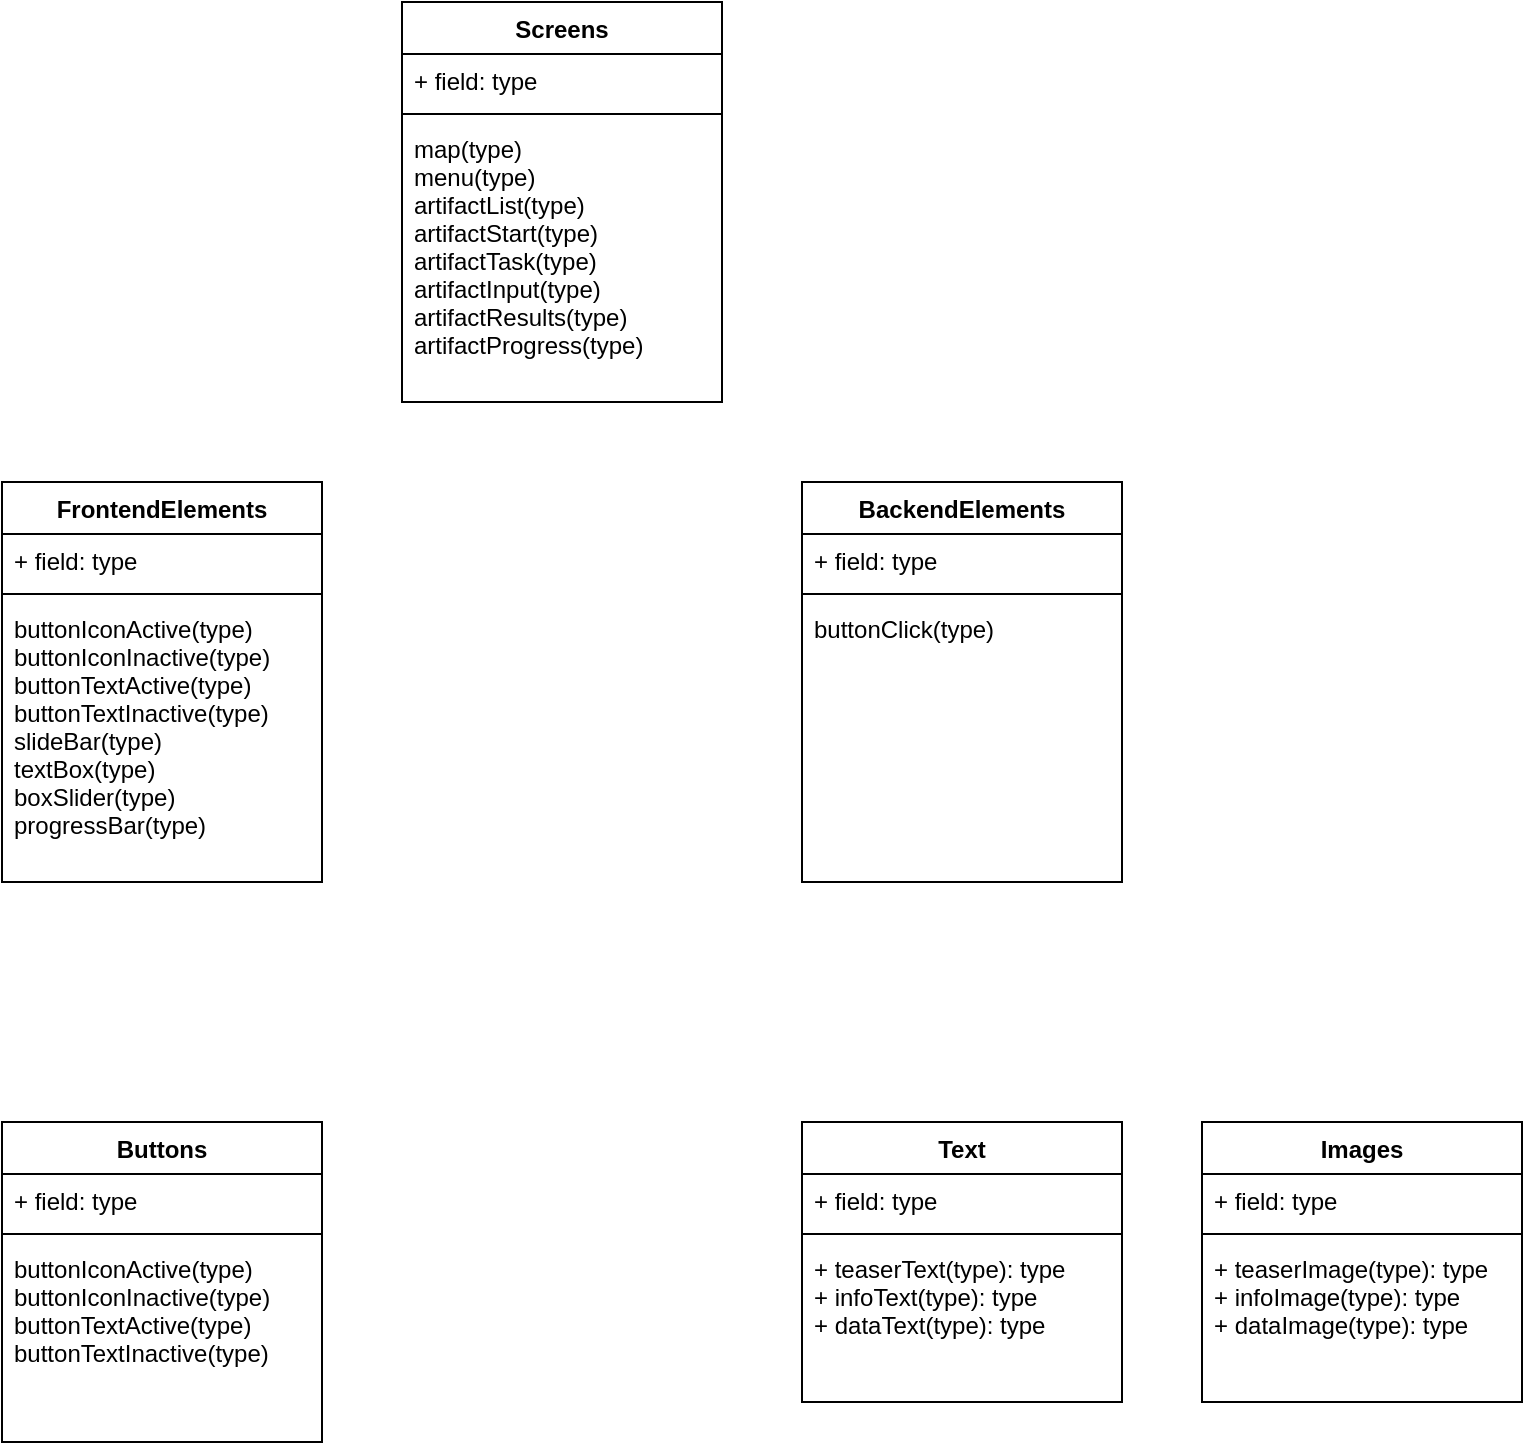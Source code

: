 <mxfile>
    <diagram id="RA13KTqHYpOi1XIa7fJ6" name="Page-1">
        <mxGraphModel dx="871" dy="659" grid="1" gridSize="10" guides="1" tooltips="1" connect="1" arrows="1" fold="1" page="1" pageScale="1" pageWidth="827" pageHeight="1169" background="none" math="0" shadow="0">
            <root>
                <mxCell id="0"/>
                <mxCell id="1" parent="0"/>
                <mxCell id="KHYODTbMF9Uqt2tRHVDx-13" value="FrontendElements" style="swimlane;fontStyle=1;align=center;verticalAlign=top;childLayout=stackLayout;horizontal=1;startSize=26;horizontalStack=0;resizeParent=1;resizeParentMax=0;resizeLast=0;collapsible=1;marginBottom=0;" vertex="1" parent="1">
                    <mxGeometry x="80" y="280" width="160" height="200" as="geometry"/>
                </mxCell>
                <mxCell id="KHYODTbMF9Uqt2tRHVDx-14" value="+ field: type" style="text;strokeColor=none;fillColor=none;align=left;verticalAlign=top;spacingLeft=4;spacingRight=4;overflow=hidden;rotatable=0;points=[[0,0.5],[1,0.5]];portConstraint=eastwest;" vertex="1" parent="KHYODTbMF9Uqt2tRHVDx-13">
                    <mxGeometry y="26" width="160" height="26" as="geometry"/>
                </mxCell>
                <mxCell id="KHYODTbMF9Uqt2tRHVDx-15" value="" style="line;strokeWidth=1;fillColor=none;align=left;verticalAlign=middle;spacingTop=-1;spacingLeft=3;spacingRight=3;rotatable=0;labelPosition=right;points=[];portConstraint=eastwest;" vertex="1" parent="KHYODTbMF9Uqt2tRHVDx-13">
                    <mxGeometry y="52" width="160" height="8" as="geometry"/>
                </mxCell>
                <mxCell id="KHYODTbMF9Uqt2tRHVDx-16" value="buttonIconActive(type)&#10;buttonIconInactive(type)&#10;buttonTextActive(type)&#10;buttonTextInactive(type)&#10;slideBar(type)&#10;textBox(type)&#10;boxSlider(type)&#10;progressBar(type)&#10;&#10;&#10;" style="text;strokeColor=none;fillColor=none;align=left;verticalAlign=top;spacingLeft=4;spacingRight=4;overflow=hidden;rotatable=0;points=[[0,0.5],[1,0.5]];portConstraint=eastwest;" vertex="1" parent="KHYODTbMF9Uqt2tRHVDx-13">
                    <mxGeometry y="60" width="160" height="140" as="geometry"/>
                </mxCell>
                <mxCell id="KHYODTbMF9Uqt2tRHVDx-17" value="Screens" style="swimlane;fontStyle=1;align=center;verticalAlign=top;childLayout=stackLayout;horizontal=1;startSize=26;horizontalStack=0;resizeParent=1;resizeParentMax=0;resizeLast=0;collapsible=1;marginBottom=0;" vertex="1" parent="1">
                    <mxGeometry x="280" y="40" width="160" height="200" as="geometry">
                        <mxRectangle x="280" y="40" width="80" height="26" as="alternateBounds"/>
                    </mxGeometry>
                </mxCell>
                <mxCell id="KHYODTbMF9Uqt2tRHVDx-18" value="+ field: type" style="text;strokeColor=none;fillColor=none;align=left;verticalAlign=top;spacingLeft=4;spacingRight=4;overflow=hidden;rotatable=0;points=[[0,0.5],[1,0.5]];portConstraint=eastwest;" vertex="1" parent="KHYODTbMF9Uqt2tRHVDx-17">
                    <mxGeometry y="26" width="160" height="26" as="geometry"/>
                </mxCell>
                <mxCell id="KHYODTbMF9Uqt2tRHVDx-19" value="" style="line;strokeWidth=1;fillColor=none;align=left;verticalAlign=middle;spacingTop=-1;spacingLeft=3;spacingRight=3;rotatable=0;labelPosition=right;points=[];portConstraint=eastwest;" vertex="1" parent="KHYODTbMF9Uqt2tRHVDx-17">
                    <mxGeometry y="52" width="160" height="8" as="geometry"/>
                </mxCell>
                <mxCell id="KHYODTbMF9Uqt2tRHVDx-20" value="map(type)&#10;menu(type)&#10;artifactList(type)&#10;artifactStart(type)&#10;artifactTask(type)&#10;artifactInput(type)&#10;artifactResults(type)&#10;artifactProgress(type)" style="text;strokeColor=none;fillColor=none;align=left;verticalAlign=top;spacingLeft=4;spacingRight=4;overflow=hidden;rotatable=0;points=[[0,0.5],[1,0.5]];portConstraint=eastwest;" vertex="1" parent="KHYODTbMF9Uqt2tRHVDx-17">
                    <mxGeometry y="60" width="160" height="140" as="geometry"/>
                </mxCell>
                <mxCell id="0L_TFeR_9ZBRaMzoQOi--1" value="BackendElements" style="swimlane;fontStyle=1;align=center;verticalAlign=top;childLayout=stackLayout;horizontal=1;startSize=26;horizontalStack=0;resizeParent=1;resizeParentMax=0;resizeLast=0;collapsible=1;marginBottom=0;" vertex="1" parent="1">
                    <mxGeometry x="480" y="280" width="160" height="200" as="geometry"/>
                </mxCell>
                <mxCell id="0L_TFeR_9ZBRaMzoQOi--2" value="+ field: type" style="text;strokeColor=none;fillColor=none;align=left;verticalAlign=top;spacingLeft=4;spacingRight=4;overflow=hidden;rotatable=0;points=[[0,0.5],[1,0.5]];portConstraint=eastwest;" vertex="1" parent="0L_TFeR_9ZBRaMzoQOi--1">
                    <mxGeometry y="26" width="160" height="26" as="geometry"/>
                </mxCell>
                <mxCell id="0L_TFeR_9ZBRaMzoQOi--3" value="" style="line;strokeWidth=1;fillColor=none;align=left;verticalAlign=middle;spacingTop=-1;spacingLeft=3;spacingRight=3;rotatable=0;labelPosition=right;points=[];portConstraint=eastwest;" vertex="1" parent="0L_TFeR_9ZBRaMzoQOi--1">
                    <mxGeometry y="52" width="160" height="8" as="geometry"/>
                </mxCell>
                <mxCell id="0L_TFeR_9ZBRaMzoQOi--4" value="buttonClick(type)&#10;" style="text;strokeColor=none;fillColor=none;align=left;verticalAlign=top;spacingLeft=4;spacingRight=4;overflow=hidden;rotatable=0;points=[[0,0.5],[1,0.5]];portConstraint=eastwest;" vertex="1" parent="0L_TFeR_9ZBRaMzoQOi--1">
                    <mxGeometry y="60" width="160" height="140" as="geometry"/>
                </mxCell>
                <mxCell id="Ra7bvV68JaBzXS9XZ_pZ-5" value="Images" style="swimlane;fontStyle=1;align=center;verticalAlign=top;childLayout=stackLayout;horizontal=1;startSize=26;horizontalStack=0;resizeParent=1;resizeParentMax=0;resizeLast=0;collapsible=1;marginBottom=0;" vertex="1" parent="1">
                    <mxGeometry x="680" y="600" width="160" height="140" as="geometry"/>
                </mxCell>
                <mxCell id="Ra7bvV68JaBzXS9XZ_pZ-6" value="+ field: type" style="text;strokeColor=none;fillColor=none;align=left;verticalAlign=top;spacingLeft=4;spacingRight=4;overflow=hidden;rotatable=0;points=[[0,0.5],[1,0.5]];portConstraint=eastwest;" vertex="1" parent="Ra7bvV68JaBzXS9XZ_pZ-5">
                    <mxGeometry y="26" width="160" height="26" as="geometry"/>
                </mxCell>
                <mxCell id="Ra7bvV68JaBzXS9XZ_pZ-7" value="" style="line;strokeWidth=1;fillColor=none;align=left;verticalAlign=middle;spacingTop=-1;spacingLeft=3;spacingRight=3;rotatable=0;labelPosition=right;points=[];portConstraint=eastwest;" vertex="1" parent="Ra7bvV68JaBzXS9XZ_pZ-5">
                    <mxGeometry y="52" width="160" height="8" as="geometry"/>
                </mxCell>
                <mxCell id="Ra7bvV68JaBzXS9XZ_pZ-8" value="+ teaserImage(type): type&#10;+ infoImage(type): type&#10;+ dataImage(type): type" style="text;strokeColor=none;fillColor=none;align=left;verticalAlign=top;spacingLeft=4;spacingRight=4;overflow=hidden;rotatable=0;points=[[0,0.5],[1,0.5]];portConstraint=eastwest;" vertex="1" parent="Ra7bvV68JaBzXS9XZ_pZ-5">
                    <mxGeometry y="60" width="160" height="80" as="geometry"/>
                </mxCell>
                <mxCell id="Ra7bvV68JaBzXS9XZ_pZ-9" value="Text" style="swimlane;fontStyle=1;align=center;verticalAlign=top;childLayout=stackLayout;horizontal=1;startSize=26;horizontalStack=0;resizeParent=1;resizeParentMax=0;resizeLast=0;collapsible=1;marginBottom=0;" vertex="1" parent="1">
                    <mxGeometry x="480" y="600" width="160" height="140" as="geometry"/>
                </mxCell>
                <mxCell id="Ra7bvV68JaBzXS9XZ_pZ-10" value="+ field: type" style="text;strokeColor=none;fillColor=none;align=left;verticalAlign=top;spacingLeft=4;spacingRight=4;overflow=hidden;rotatable=0;points=[[0,0.5],[1,0.5]];portConstraint=eastwest;" vertex="1" parent="Ra7bvV68JaBzXS9XZ_pZ-9">
                    <mxGeometry y="26" width="160" height="26" as="geometry"/>
                </mxCell>
                <mxCell id="Ra7bvV68JaBzXS9XZ_pZ-11" value="" style="line;strokeWidth=1;fillColor=none;align=left;verticalAlign=middle;spacingTop=-1;spacingLeft=3;spacingRight=3;rotatable=0;labelPosition=right;points=[];portConstraint=eastwest;" vertex="1" parent="Ra7bvV68JaBzXS9XZ_pZ-9">
                    <mxGeometry y="52" width="160" height="8" as="geometry"/>
                </mxCell>
                <mxCell id="Ra7bvV68JaBzXS9XZ_pZ-12" value="+ teaserText(type): type&#10;+ infoText(type): type&#10;+ dataText(type): type" style="text;strokeColor=none;fillColor=none;align=left;verticalAlign=top;spacingLeft=4;spacingRight=4;overflow=hidden;rotatable=0;points=[[0,0.5],[1,0.5]];portConstraint=eastwest;" vertex="1" parent="Ra7bvV68JaBzXS9XZ_pZ-9">
                    <mxGeometry y="60" width="160" height="80" as="geometry"/>
                </mxCell>
                <mxCell id="Ra7bvV68JaBzXS9XZ_pZ-14" value="Buttons" style="swimlane;fontStyle=1;align=center;verticalAlign=top;childLayout=stackLayout;horizontal=1;startSize=26;horizontalStack=0;resizeParent=1;resizeParentMax=0;resizeLast=0;collapsible=1;marginBottom=0;" vertex="1" parent="1">
                    <mxGeometry x="80" y="600" width="160" height="160" as="geometry"/>
                </mxCell>
                <mxCell id="Ra7bvV68JaBzXS9XZ_pZ-15" value="+ field: type" style="text;strokeColor=none;fillColor=none;align=left;verticalAlign=top;spacingLeft=4;spacingRight=4;overflow=hidden;rotatable=0;points=[[0,0.5],[1,0.5]];portConstraint=eastwest;" vertex="1" parent="Ra7bvV68JaBzXS9XZ_pZ-14">
                    <mxGeometry y="26" width="160" height="26" as="geometry"/>
                </mxCell>
                <mxCell id="Ra7bvV68JaBzXS9XZ_pZ-16" value="" style="line;strokeWidth=1;fillColor=none;align=left;verticalAlign=middle;spacingTop=-1;spacingLeft=3;spacingRight=3;rotatable=0;labelPosition=right;points=[];portConstraint=eastwest;" vertex="1" parent="Ra7bvV68JaBzXS9XZ_pZ-14">
                    <mxGeometry y="52" width="160" height="8" as="geometry"/>
                </mxCell>
                <mxCell id="Ra7bvV68JaBzXS9XZ_pZ-17" value="buttonIconActive(type)&#10;buttonIconInactive(type)&#10;buttonTextActive(type)&#10;buttonTextInactive(type)" style="text;strokeColor=none;fillColor=none;align=left;verticalAlign=top;spacingLeft=4;spacingRight=4;overflow=hidden;rotatable=0;points=[[0,0.5],[1,0.5]];portConstraint=eastwest;" vertex="1" parent="Ra7bvV68JaBzXS9XZ_pZ-14">
                    <mxGeometry y="60" width="160" height="100" as="geometry"/>
                </mxCell>
            </root>
        </mxGraphModel>
    </diagram>
</mxfile>